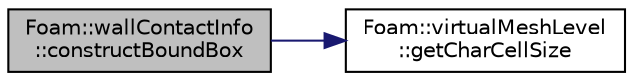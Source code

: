 digraph "Foam::wallContactInfo::constructBoundBox"
{
 // LATEX_PDF_SIZE
  edge [fontname="Helvetica",fontsize="10",labelfontname="Helvetica",labelfontsize="10"];
  node [fontname="Helvetica",fontsize="10",shape=record];
  rankdir="LR";
  Node1 [label="Foam::wallContactInfo\l::constructBoundBox",height=0.2,width=0.4,color="black", fillcolor="grey75", style="filled", fontcolor="black",tooltip=" "];
  Node1 -> Node2 [color="midnightblue",fontsize="10",style="solid"];
  Node2 [label="Foam::virtualMeshLevel\l::getCharCellSize",height=0.2,width=0.4,color="black", fillcolor="white", style="filled",URL="$classFoam_1_1virtualMeshLevel.html#abf8d27023f69edf8a775e41a98b873dc",tooltip=" "];
}
